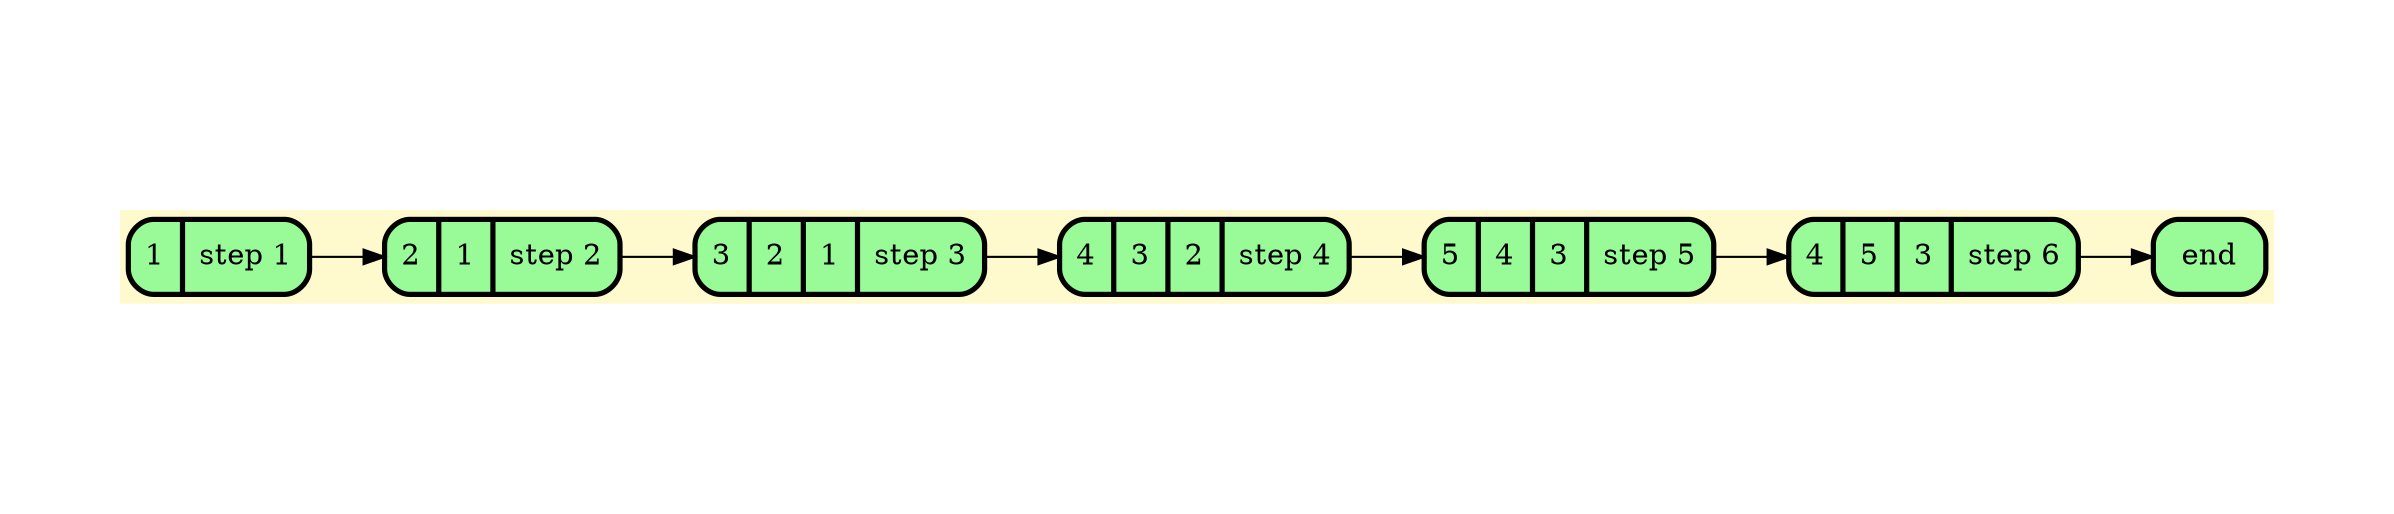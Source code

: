 digraph G {
    rankdir=LR;
    graph [margin="0.8,1.4"];
    node [style=filled, fontcolor=darkblue,    fillcolor=peachpuff, color="#252A34", penwidth=2.5];
    bgcolor="lemonchiffon";

	node_0 [shape=Mrecord; style = filled; fillcolor = palegreen;color = "#000000"; fontcolor = "#000000";  label=" {1 | step 1} "];
	node_1 [shape=Mrecord; style = filled; fillcolor = palegreen;color = "#000000"; fontcolor = "#000000";  label=" {2 | 1 | step 2} "];
	node_2 [shape=Mrecord; style = filled; fillcolor = palegreen;color = "#000000"; fontcolor = "#000000";  label=" {3 | 2 | 1 | step 3} "];
	node_3 [shape=Mrecord; style = filled; fillcolor = palegreen;color = "#000000"; fontcolor = "#000000";  label=" {4 | 3 | 2 | step 4} "];
	node_4 [shape=Mrecord; style = filled; fillcolor = palegreen;color = "#000000"; fontcolor = "#000000";  label=" {5 | 4 | 3 | step 5} "];
	node_5 [shape=Mrecord; style = filled; fillcolor = palegreen;color = "#000000"; fontcolor = "#000000";  label=" {4 | 5 | 3 | step 6} "];
	node_6 [shape=Mrecord; style = filled; fillcolor = palegreen;color = "#000000"; fontcolor = "#000000";  label=" { end }"];

	node_0 -> node_1
	node_1 -> node_2
	node_2 -> node_3
	node_3 -> node_4
	node_4 -> node_5
	node_5 -> node_6
}
